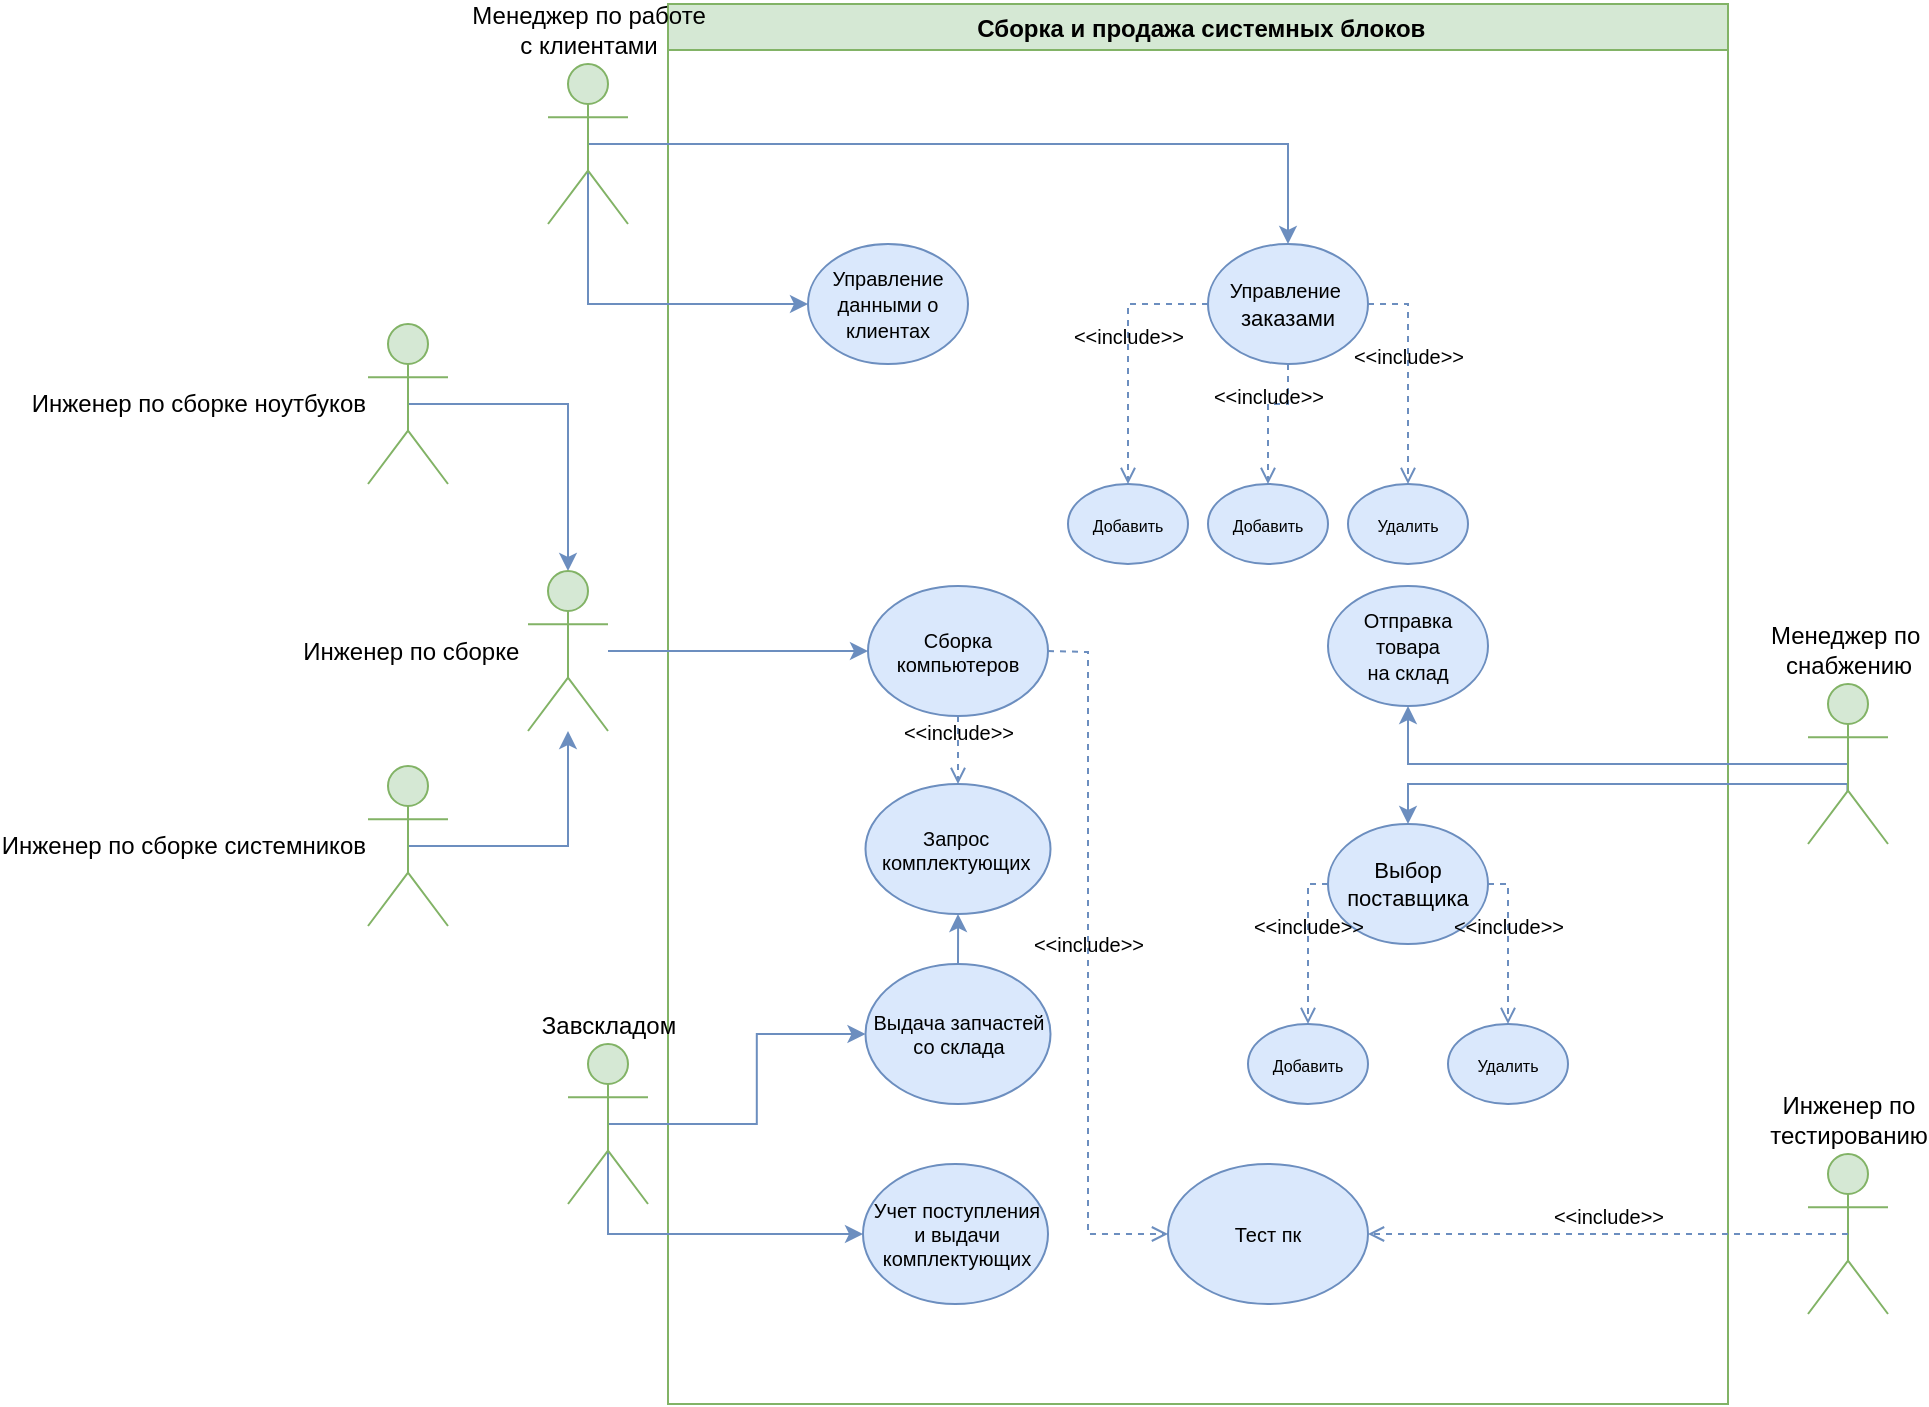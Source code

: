 <mxfile version="20.7.4" type="device"><diagram id="gG0AsYe27KkSQP0OSPl4" name="Страница 1"><mxGraphModel dx="2193" dy="673" grid="1" gridSize="10" guides="1" tooltips="1" connect="1" arrows="1" fold="1" page="1" pageScale="1" pageWidth="827" pageHeight="1169" math="0" shadow="0"><root><mxCell id="0"/><mxCell id="1" parent="0"/><mxCell id="BqqmYiJr517F9gs5dav5-1" value=" Сборка и продажа системных блоков" style="swimlane;align=center;fillColor=#d5e8d4;strokeColor=#82b366;" vertex="1" parent="1"><mxGeometry x="-170" y="550" width="530" height="700" as="geometry"/></mxCell><mxCell id="BqqmYiJr517F9gs5dav5-52" value="&lt;font style=&quot;font-size: 10px;&quot;&gt;Отправка товара&lt;br&gt;на склад&lt;/font&gt;" style="ellipse;whiteSpace=wrap;html=1;fontSize=11;fillColor=#dae8fc;strokeColor=#6c8ebf;" vertex="1" parent="BqqmYiJr517F9gs5dav5-1"><mxGeometry x="330" y="291" width="80" height="60" as="geometry"/></mxCell><mxCell id="BqqmYiJr517F9gs5dav5-78" value="&lt;span style=&quot;font-size: 10px;&quot;&gt;Управление данными о клиентах&lt;/span&gt;" style="ellipse;whiteSpace=wrap;html=1;fontSize=11;fillColor=#dae8fc;strokeColor=#6c8ebf;" vertex="1" parent="BqqmYiJr517F9gs5dav5-1"><mxGeometry x="70" y="120" width="80" height="60" as="geometry"/></mxCell><mxCell id="BqqmYiJr517F9gs5dav5-79" value="&lt;span style=&quot;font-size: 10px;&quot;&gt;Управление&amp;nbsp;&lt;br&gt;&lt;/span&gt;заказами" style="ellipse;whiteSpace=wrap;html=1;fontSize=11;fillColor=#dae8fc;strokeColor=#6c8ebf;" vertex="1" parent="BqqmYiJr517F9gs5dav5-1"><mxGeometry x="270" y="120" width="80" height="60" as="geometry"/></mxCell><mxCell id="BqqmYiJr517F9gs5dav5-87" value="&lt;font style=&quot;font-size: 8px;&quot;&gt;Добавить&lt;/font&gt;" style="ellipse;whiteSpace=wrap;html=1;fontSize=11;fillColor=#dae8fc;strokeColor=#6c8ebf;" vertex="1" parent="BqqmYiJr517F9gs5dav5-1"><mxGeometry x="200" y="240" width="60" height="40" as="geometry"/></mxCell><mxCell id="BqqmYiJr517F9gs5dav5-88" value="&lt;font style=&quot;font-size: 8px;&quot;&gt;Удалить&lt;/font&gt;" style="ellipse;whiteSpace=wrap;html=1;fontSize=11;fillColor=#dae8fc;strokeColor=#6c8ebf;" vertex="1" parent="BqqmYiJr517F9gs5dav5-1"><mxGeometry x="340" y="240" width="60" height="40" as="geometry"/></mxCell><mxCell id="BqqmYiJr517F9gs5dav5-90" value="&lt;font style=&quot;font-size: 8px;&quot;&gt;Добавить&lt;/font&gt;" style="ellipse;whiteSpace=wrap;html=1;fontSize=11;fillColor=#dae8fc;strokeColor=#6c8ebf;" vertex="1" parent="BqqmYiJr517F9gs5dav5-1"><mxGeometry x="270" y="240" width="60" height="40" as="geometry"/></mxCell><mxCell id="BqqmYiJr517F9gs5dav5-94" value="&lt;font style=&quot;font-size: 8px;&quot;&gt;Удалить&lt;/font&gt;" style="ellipse;whiteSpace=wrap;html=1;fontSize=11;fillColor=#dae8fc;strokeColor=#6c8ebf;" vertex="1" parent="BqqmYiJr517F9gs5dav5-1"><mxGeometry x="390" y="510" width="60" height="40" as="geometry"/></mxCell><mxCell id="BqqmYiJr517F9gs5dav5-50" value="Выбор поставщика" style="ellipse;whiteSpace=wrap;html=1;fontSize=11;fillColor=#dae8fc;strokeColor=#6c8ebf;" vertex="1" parent="BqqmYiJr517F9gs5dav5-1"><mxGeometry x="330" y="410" width="80" height="60" as="geometry"/></mxCell><mxCell id="BqqmYiJr517F9gs5dav5-93" value="&lt;font style=&quot;font-size: 8px;&quot;&gt;Добавить&lt;/font&gt;" style="ellipse;whiteSpace=wrap;html=1;fontSize=11;fillColor=#dae8fc;strokeColor=#6c8ebf;" vertex="1" parent="BqqmYiJr517F9gs5dav5-1"><mxGeometry x="290" y="510" width="60" height="40" as="geometry"/></mxCell><mxCell id="BqqmYiJr517F9gs5dav5-97" value="&lt;font style=&quot;font-size: 10px;&quot;&gt;Сборка компьютеров&lt;/font&gt;" style="ellipse;whiteSpace=wrap;html=1;fontSize=8;fillColor=#dae8fc;strokeColor=#6c8ebf;" vertex="1" parent="BqqmYiJr517F9gs5dav5-1"><mxGeometry x="100" y="291" width="90" height="65" as="geometry"/></mxCell><mxCell id="BqqmYiJr517F9gs5dav5-101" value="&lt;font style=&quot;font-size: 10px;&quot;&gt;Запрос&amp;nbsp; комплектующих&amp;nbsp;&lt;/font&gt;" style="ellipse;whiteSpace=wrap;html=1;fontSize=8;fillColor=#dae8fc;strokeColor=#6c8ebf;" vertex="1" parent="BqqmYiJr517F9gs5dav5-1"><mxGeometry x="98.75" y="390" width="92.5" height="65" as="geometry"/></mxCell><mxCell id="BqqmYiJr517F9gs5dav5-114" value="&lt;font style=&quot;font-size: 10px;&quot;&gt;Выдача запчастей со склада&lt;/font&gt;" style="ellipse;whiteSpace=wrap;html=1;fontSize=8;fillColor=#dae8fc;strokeColor=#6c8ebf;" vertex="1" parent="BqqmYiJr517F9gs5dav5-1"><mxGeometry x="98.75" y="480" width="92.5" height="70" as="geometry"/></mxCell><mxCell id="BqqmYiJr517F9gs5dav5-126" style="edgeStyle=orthogonalEdgeStyle;rounded=0;orthogonalLoop=1;jettySize=auto;html=1;fontSize=10;entryX=0.5;entryY=1;entryDx=0;entryDy=0;fillColor=#dae8fc;strokeColor=#6c8ebf;" edge="1" parent="BqqmYiJr517F9gs5dav5-1" source="BqqmYiJr517F9gs5dav5-114" target="BqqmYiJr517F9gs5dav5-101"><mxGeometry relative="1" as="geometry"><mxPoint x="143.75" y="460.0" as="targetPoint"/></mxGeometry></mxCell><mxCell id="BqqmYiJr517F9gs5dav5-116" value="&lt;font style=&quot;font-size: 10px;&quot;&gt;Учет поступления и выдачи комплектующих&lt;/font&gt;" style="ellipse;whiteSpace=wrap;html=1;fontSize=8;fillColor=#dae8fc;strokeColor=#6c8ebf;" vertex="1" parent="BqqmYiJr517F9gs5dav5-1"><mxGeometry x="97.5" y="580" width="92.5" height="70" as="geometry"/></mxCell><mxCell id="BqqmYiJr517F9gs5dav5-106" value="Тест пк" style="ellipse;whiteSpace=wrap;html=1;fontSize=10;fillColor=#dae8fc;strokeColor=#6c8ebf;" vertex="1" parent="BqqmYiJr517F9gs5dav5-1"><mxGeometry x="250" y="580" width="100" height="70" as="geometry"/></mxCell><mxCell id="BqqmYiJr517F9gs5dav5-136" value="&amp;lt;&amp;lt;include&amp;gt;&amp;gt;" style="html=1;verticalAlign=bottom;labelBackgroundColor=none;endArrow=open;endFill=0;dashed=1;rounded=0;fontSize=10;exitX=0.5;exitY=1;exitDx=0;exitDy=0;entryX=0.5;entryY=0;entryDx=0;entryDy=0;fillColor=#dae8fc;strokeColor=#6c8ebf;" edge="1" parent="BqqmYiJr517F9gs5dav5-1" source="BqqmYiJr517F9gs5dav5-97" target="BqqmYiJr517F9gs5dav5-101"><mxGeometry width="160" relative="1" as="geometry"><mxPoint x="150" y="420" as="sourcePoint"/><mxPoint x="310" y="420" as="targetPoint"/></mxGeometry></mxCell><mxCell id="BqqmYiJr517F9gs5dav5-155" value="&amp;lt;&amp;lt;include&amp;gt;&amp;gt;" style="html=1;verticalAlign=bottom;labelBackgroundColor=none;endArrow=open;endFill=0;dashed=1;rounded=0;fontSize=10;exitX=1;exitY=0.5;exitDx=0;exitDy=0;entryX=0.5;entryY=0;entryDx=0;entryDy=0;fillColor=#dae8fc;strokeColor=#6c8ebf;" edge="1" parent="BqqmYiJr517F9gs5dav5-1" source="BqqmYiJr517F9gs5dav5-79" target="BqqmYiJr517F9gs5dav5-88"><mxGeometry width="160" relative="1" as="geometry"><mxPoint x="380" y="190" as="sourcePoint"/><mxPoint x="380" y="224" as="targetPoint"/><Array as="points"><mxPoint x="370" y="150"/></Array></mxGeometry></mxCell><mxCell id="BqqmYiJr517F9gs5dav5-156" value="&amp;lt;&amp;lt;include&amp;gt;&amp;gt;" style="html=1;verticalAlign=bottom;labelBackgroundColor=none;endArrow=open;endFill=0;dashed=1;rounded=0;fontSize=10;exitX=0.5;exitY=1;exitDx=0;exitDy=0;fillColor=#dae8fc;strokeColor=#6c8ebf;" edge="1" parent="BqqmYiJr517F9gs5dav5-1" source="BqqmYiJr517F9gs5dav5-79"><mxGeometry width="160" relative="1" as="geometry"><mxPoint x="280" y="150" as="sourcePoint"/><mxPoint x="300" y="240" as="targetPoint"/><Array as="points"><mxPoint x="310" y="190"/><mxPoint x="310" y="200"/><mxPoint x="300" y="200"/></Array></mxGeometry></mxCell><mxCell id="BqqmYiJr517F9gs5dav5-157" value="&amp;lt;&amp;lt;include&amp;gt;&amp;gt;" style="html=1;verticalAlign=bottom;labelBackgroundColor=none;endArrow=open;endFill=0;dashed=1;rounded=0;fontSize=10;exitX=0;exitY=0.5;exitDx=0;exitDy=0;fillColor=#dae8fc;strokeColor=#6c8ebf;" edge="1" parent="BqqmYiJr517F9gs5dav5-1" source="BqqmYiJr517F9gs5dav5-79" target="BqqmYiJr517F9gs5dav5-87"><mxGeometry width="160" relative="1" as="geometry"><mxPoint x="210" y="150" as="sourcePoint"/><mxPoint x="230" y="240" as="targetPoint"/><Array as="points"><mxPoint x="230" y="150"/></Array></mxGeometry></mxCell><mxCell id="BqqmYiJr517F9gs5dav5-158" value="&amp;lt;&amp;lt;include&amp;gt;&amp;gt;" style="html=1;verticalAlign=bottom;labelBackgroundColor=none;endArrow=open;endFill=0;dashed=1;rounded=0;fontSize=10;exitX=1;exitY=0.5;exitDx=0;exitDy=0;entryX=0.5;entryY=0;entryDx=0;entryDy=0;fillColor=#dae8fc;strokeColor=#6c8ebf;" edge="1" parent="BqqmYiJr517F9gs5dav5-1" target="BqqmYiJr517F9gs5dav5-94"><mxGeometry width="160" relative="1" as="geometry"><mxPoint x="410" y="440" as="sourcePoint"/><mxPoint x="430" y="530" as="targetPoint"/><Array as="points"><mxPoint x="420" y="440"/></Array></mxGeometry></mxCell><mxCell id="BqqmYiJr517F9gs5dav5-159" value="&amp;lt;&amp;lt;include&amp;gt;&amp;gt;" style="html=1;verticalAlign=bottom;labelBackgroundColor=none;endArrow=open;endFill=0;dashed=1;rounded=0;fontSize=10;exitX=0;exitY=0.5;exitDx=0;exitDy=0;entryX=0.5;entryY=0;entryDx=0;entryDy=0;fillColor=#dae8fc;strokeColor=#6c8ebf;" edge="1" parent="BqqmYiJr517F9gs5dav5-1" source="BqqmYiJr517F9gs5dav5-50" target="BqqmYiJr517F9gs5dav5-93"><mxGeometry width="160" relative="1" as="geometry"><mxPoint x="305" y="440" as="sourcePoint"/><mxPoint x="315" y="510" as="targetPoint"/><Array as="points"><mxPoint x="320" y="440"/></Array></mxGeometry></mxCell><mxCell id="BqqmYiJr517F9gs5dav5-160" value="&amp;lt;&amp;lt;include&amp;gt;&amp;gt;" style="html=1;verticalAlign=bottom;labelBackgroundColor=none;endArrow=open;endFill=0;dashed=1;rounded=0;fontSize=10;exitX=1;exitY=0.5;exitDx=0;exitDy=0;entryX=0;entryY=0.5;entryDx=0;entryDy=0;fillColor=#dae8fc;strokeColor=#6c8ebf;" edge="1" parent="BqqmYiJr517F9gs5dav5-1" source="BqqmYiJr517F9gs5dav5-97" target="BqqmYiJr517F9gs5dav5-106"><mxGeometry width="160" relative="1" as="geometry"><mxPoint x="340.0" y="450" as="sourcePoint"/><mxPoint x="330" y="520" as="targetPoint"/><Array as="points"><mxPoint x="210" y="324"/><mxPoint x="210" y="615"/></Array></mxGeometry></mxCell><mxCell id="BqqmYiJr517F9gs5dav5-140" style="edgeStyle=orthogonalEdgeStyle;rounded=0;orthogonalLoop=1;jettySize=auto;html=1;entryX=0.5;entryY=0;entryDx=0;entryDy=0;fontSize=10;fillColor=#dae8fc;strokeColor=#6c8ebf;exitX=0.5;exitY=0.5;exitDx=0;exitDy=0;exitPerimeter=0;" edge="1" parent="1" source="BqqmYiJr517F9gs5dav5-39" target="BqqmYiJr517F9gs5dav5-79"><mxGeometry relative="1" as="geometry"/></mxCell><mxCell id="BqqmYiJr517F9gs5dav5-151" style="edgeStyle=orthogonalEdgeStyle;rounded=0;orthogonalLoop=1;jettySize=auto;html=1;entryX=0;entryY=0.5;entryDx=0;entryDy=0;fontSize=10;fillColor=#dae8fc;strokeColor=#6c8ebf;exitX=0.5;exitY=0.5;exitDx=0;exitDy=0;exitPerimeter=0;" edge="1" parent="1" source="BqqmYiJr517F9gs5dav5-39" target="BqqmYiJr517F9gs5dav5-78"><mxGeometry relative="1" as="geometry"><Array as="points"><mxPoint x="-210" y="700"/></Array></mxGeometry></mxCell><mxCell id="BqqmYiJr517F9gs5dav5-39" value="Менеджер по работе&lt;br&gt;с клиентами" style="shape=umlActor;verticalLabelPosition=top;verticalAlign=bottom;html=1;outlineConnect=0;labelPosition=center;align=center;fillColor=#d5e8d4;strokeColor=#82b366;" vertex="1" parent="1"><mxGeometry x="-230" y="580" width="40" height="80" as="geometry"/></mxCell><mxCell id="BqqmYiJr517F9gs5dav5-146" style="edgeStyle=orthogonalEdgeStyle;rounded=0;orthogonalLoop=1;jettySize=auto;html=1;entryX=0.5;entryY=0;entryDx=0;entryDy=0;fontSize=10;fillColor=#dae8fc;strokeColor=#6c8ebf;exitX=0.493;exitY=0.673;exitDx=0;exitDy=0;exitPerimeter=0;" edge="1" parent="1" source="BqqmYiJr517F9gs5dav5-40" target="BqqmYiJr517F9gs5dav5-50"><mxGeometry relative="1" as="geometry"><mxPoint x="380" y="960" as="sourcePoint"/><Array as="points"><mxPoint x="420" y="940"/><mxPoint x="200" y="940"/></Array></mxGeometry></mxCell><mxCell id="BqqmYiJr517F9gs5dav5-147" style="edgeStyle=orthogonalEdgeStyle;rounded=0;orthogonalLoop=1;jettySize=auto;html=1;entryX=0.5;entryY=1;entryDx=0;entryDy=0;fontSize=10;fillColor=#dae8fc;strokeColor=#6c8ebf;exitX=0.5;exitY=0.5;exitDx=0;exitDy=0;exitPerimeter=0;" edge="1" parent="1" source="BqqmYiJr517F9gs5dav5-40" target="BqqmYiJr517F9gs5dav5-52"><mxGeometry relative="1" as="geometry"/></mxCell><mxCell id="BqqmYiJr517F9gs5dav5-40" value="Менеджер по&amp;nbsp;&lt;br&gt;снабжению" style="shape=umlActor;verticalLabelPosition=top;verticalAlign=bottom;html=1;outlineConnect=0;labelPosition=center;align=center;fillColor=#d5e8d4;strokeColor=#82b366;" vertex="1" parent="1"><mxGeometry x="400" y="890" width="40" height="80" as="geometry"/></mxCell><mxCell id="BqqmYiJr517F9gs5dav5-123" style="edgeStyle=orthogonalEdgeStyle;rounded=0;orthogonalLoop=1;jettySize=auto;html=1;fontSize=10;fillColor=#dae8fc;strokeColor=#6c8ebf;exitX=0.5;exitY=0.5;exitDx=0;exitDy=0;exitPerimeter=0;" edge="1" parent="1" source="BqqmYiJr517F9gs5dav5-41" target="BqqmYiJr517F9gs5dav5-150"><mxGeometry relative="1" as="geometry"><mxPoint x="-90" y="971" as="targetPoint"/></mxGeometry></mxCell><mxCell id="BqqmYiJr517F9gs5dav5-41" value="Инженер по сборке системников" style="shape=umlActor;verticalLabelPosition=middle;verticalAlign=middle;html=1;outlineConnect=0;labelPosition=left;align=right;fillColor=#d5e8d4;strokeColor=#82b366;" vertex="1" parent="1"><mxGeometry x="-320" y="931" width="40" height="80" as="geometry"/></mxCell><mxCell id="BqqmYiJr517F9gs5dav5-124" style="edgeStyle=orthogonalEdgeStyle;rounded=0;orthogonalLoop=1;jettySize=auto;html=1;fontSize=10;entryX=0.5;entryY=0;entryDx=0;entryDy=0;entryPerimeter=0;fillColor=#dae8fc;strokeColor=#6c8ebf;exitX=0.5;exitY=0.5;exitDx=0;exitDy=0;exitPerimeter=0;" edge="1" parent="1" source="BqqmYiJr517F9gs5dav5-44" target="BqqmYiJr517F9gs5dav5-150"><mxGeometry relative="1" as="geometry"><mxPoint x="-30" y="750" as="targetPoint"/></mxGeometry></mxCell><mxCell id="BqqmYiJr517F9gs5dav5-44" value="Инженер по сборке ноутбуков" style="shape=umlActor;verticalLabelPosition=middle;verticalAlign=middle;html=1;outlineConnect=0;labelPosition=left;align=right;fillColor=#d5e8d4;strokeColor=#82b366;" vertex="1" parent="1"><mxGeometry x="-320" y="710" width="40" height="80" as="geometry"/></mxCell><mxCell id="BqqmYiJr517F9gs5dav5-148" style="edgeStyle=orthogonalEdgeStyle;rounded=0;orthogonalLoop=1;jettySize=auto;html=1;entryX=0;entryY=0.5;entryDx=0;entryDy=0;fontSize=10;fillColor=#dae8fc;strokeColor=#6c8ebf;exitX=0.5;exitY=0.5;exitDx=0;exitDy=0;exitPerimeter=0;" edge="1" parent="1" source="BqqmYiJr517F9gs5dav5-42" target="BqqmYiJr517F9gs5dav5-114"><mxGeometry relative="1" as="geometry"/></mxCell><mxCell id="BqqmYiJr517F9gs5dav5-149" style="edgeStyle=orthogonalEdgeStyle;rounded=0;orthogonalLoop=1;jettySize=auto;html=1;entryX=0;entryY=0.5;entryDx=0;entryDy=0;fontSize=10;fillColor=#dae8fc;strokeColor=#6c8ebf;exitX=0.5;exitY=0.125;exitDx=0;exitDy=0;exitPerimeter=0;" edge="1" parent="1" source="BqqmYiJr517F9gs5dav5-42" target="BqqmYiJr517F9gs5dav5-116"><mxGeometry relative="1" as="geometry"><Array as="points"><mxPoint x="-200" y="1165"/></Array></mxGeometry></mxCell><mxCell id="BqqmYiJr517F9gs5dav5-42" value="Завскладом" style="shape=umlActor;verticalLabelPosition=top;verticalAlign=bottom;html=1;outlineConnect=0;labelPosition=center;align=center;fillColor=#d5e8d4;strokeColor=#82b366;" vertex="1" parent="1"><mxGeometry x="-220" y="1070" width="40" height="80" as="geometry"/></mxCell><mxCell id="BqqmYiJr517F9gs5dav5-112" value="Инженер по &lt;br&gt;тестированию" style="shape=umlActor;verticalLabelPosition=top;verticalAlign=bottom;html=1;outlineConnect=0;labelPosition=center;align=center;fillColor=#d5e8d4;strokeColor=#82b366;" vertex="1" parent="1"><mxGeometry x="400" y="1125" width="40" height="80" as="geometry"/></mxCell><mxCell id="BqqmYiJr517F9gs5dav5-152" style="edgeStyle=orthogonalEdgeStyle;rounded=0;orthogonalLoop=1;jettySize=auto;html=1;entryX=0;entryY=0.5;entryDx=0;entryDy=0;fontSize=10;fillColor=#dae8fc;strokeColor=#6c8ebf;" edge="1" parent="1" source="BqqmYiJr517F9gs5dav5-150" target="BqqmYiJr517F9gs5dav5-97"><mxGeometry relative="1" as="geometry"/></mxCell><mxCell id="BqqmYiJr517F9gs5dav5-150" value="Инженер по сборке&amp;nbsp;" style="shape=umlActor;verticalLabelPosition=middle;verticalAlign=middle;html=1;outlineConnect=0;labelPosition=left;align=right;fillColor=#d5e8d4;strokeColor=#82b366;" vertex="1" parent="1"><mxGeometry x="-240" y="833.5" width="40" height="80" as="geometry"/></mxCell><mxCell id="BqqmYiJr517F9gs5dav5-161" value="&amp;lt;&amp;lt;include&amp;gt;&amp;gt;" style="html=1;verticalAlign=bottom;labelBackgroundColor=none;endArrow=open;endFill=0;dashed=1;rounded=0;fontSize=10;entryX=1;entryY=0.5;entryDx=0;entryDy=0;exitX=0.5;exitY=0.5;exitDx=0;exitDy=0;exitPerimeter=0;fillColor=#dae8fc;strokeColor=#6c8ebf;" edge="1" parent="1" source="BqqmYiJr517F9gs5dav5-112" target="BqqmYiJr517F9gs5dav5-106"><mxGeometry width="160" relative="1" as="geometry"><mxPoint x="240" y="1169" as="sourcePoint"/><mxPoint x="250" y="1239" as="targetPoint"/><Array as="points"/></mxGeometry></mxCell></root></mxGraphModel></diagram></mxfile>